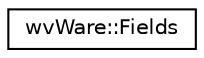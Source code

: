 digraph "类继承关系图"
{
  edge [fontname="Helvetica",fontsize="10",labelfontname="Helvetica",labelfontsize="10"];
  node [fontname="Helvetica",fontsize="10",shape=record];
  rankdir="LR";
  Node0 [label="wvWare::Fields",height=0.2,width=0.4,color="black", fillcolor="white", style="filled",URL="$classwv_ware_1_1_fields.html"];
}

